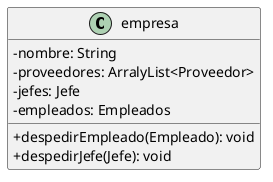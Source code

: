 @startuml Empresa
!startsub Empresa
skinparam ClassAttributeIconSize 0

class empresa{
    -nombre: String
    - proveedores: ArralyList<Proveedor>
    - jefes: Jefe
    - empleados: Empleados
    + despedirEmpleado(Empleado): void
    + despedirJefe(Jefe): void
}

!endsub
@enduml
